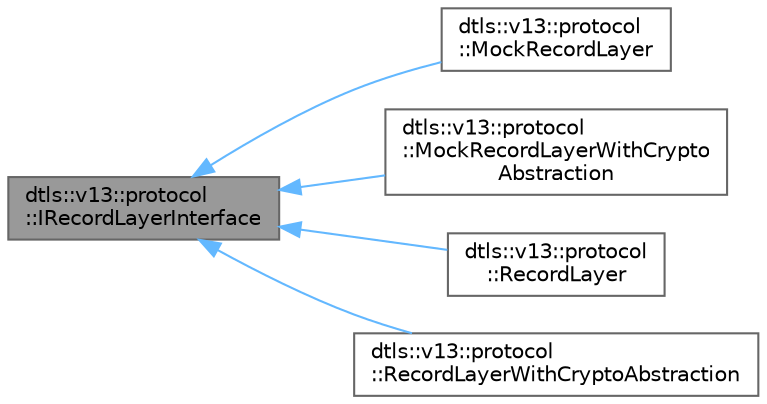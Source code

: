 digraph "dtls::v13::protocol::IRecordLayerInterface"
{
 // LATEX_PDF_SIZE
  bgcolor="transparent";
  edge [fontname=Helvetica,fontsize=10,labelfontname=Helvetica,labelfontsize=10];
  node [fontname=Helvetica,fontsize=10,shape=box,height=0.2,width=0.4];
  rankdir="LR";
  Node1 [id="Node000001",label="dtls::v13::protocol\l::IRecordLayerInterface",height=0.2,width=0.4,color="gray40", fillcolor="grey60", style="filled", fontcolor="black",tooltip="Abstract Record Layer Interface."];
  Node1 -> Node2 [id="edge1_Node000001_Node000002",dir="back",color="steelblue1",style="solid",tooltip=" "];
  Node2 [id="Node000002",label="dtls::v13::protocol\l::MockRecordLayer",height=0.2,width=0.4,color="gray40", fillcolor="white", style="filled",URL="$classdtls_1_1v13_1_1protocol_1_1MockRecordLayer.html",tooltip="Mock Record Layer Implementation for Testing."];
  Node1 -> Node3 [id="edge2_Node000001_Node000003",dir="back",color="steelblue1",style="solid",tooltip=" "];
  Node3 [id="Node000003",label="dtls::v13::protocol\l::MockRecordLayerWithCrypto\lAbstraction",height=0.2,width=0.4,color="gray40", fillcolor="white", style="filled",URL="$classdtls_1_1v13_1_1protocol_1_1MockRecordLayerWithCryptoAbstraction.html",tooltip="Mock Record Layer for testing with crypto operations abstraction."];
  Node1 -> Node4 [id="edge3_Node000001_Node000004",dir="back",color="steelblue1",style="solid",tooltip=" "];
  Node4 [id="Node000004",label="dtls::v13::protocol\l::RecordLayer",height=0.2,width=0.4,color="gray40", fillcolor="white", style="filled",URL="$classdtls_1_1v13_1_1protocol_1_1RecordLayer.html",tooltip="Main Record Layer implementation."];
  Node1 -> Node5 [id="edge4_Node000001_Node000005",dir="back",color="steelblue1",style="solid",tooltip=" "];
  Node5 [id="Node000005",label="dtls::v13::protocol\l::RecordLayerWithCryptoAbstraction",height=0.2,width=0.4,color="gray40", fillcolor="white", style="filled",URL="$classdtls_1_1v13_1_1protocol_1_1RecordLayerWithCryptoAbstraction.html",tooltip="Record Layer Implementation with Crypto Operations Abstraction."];
}
